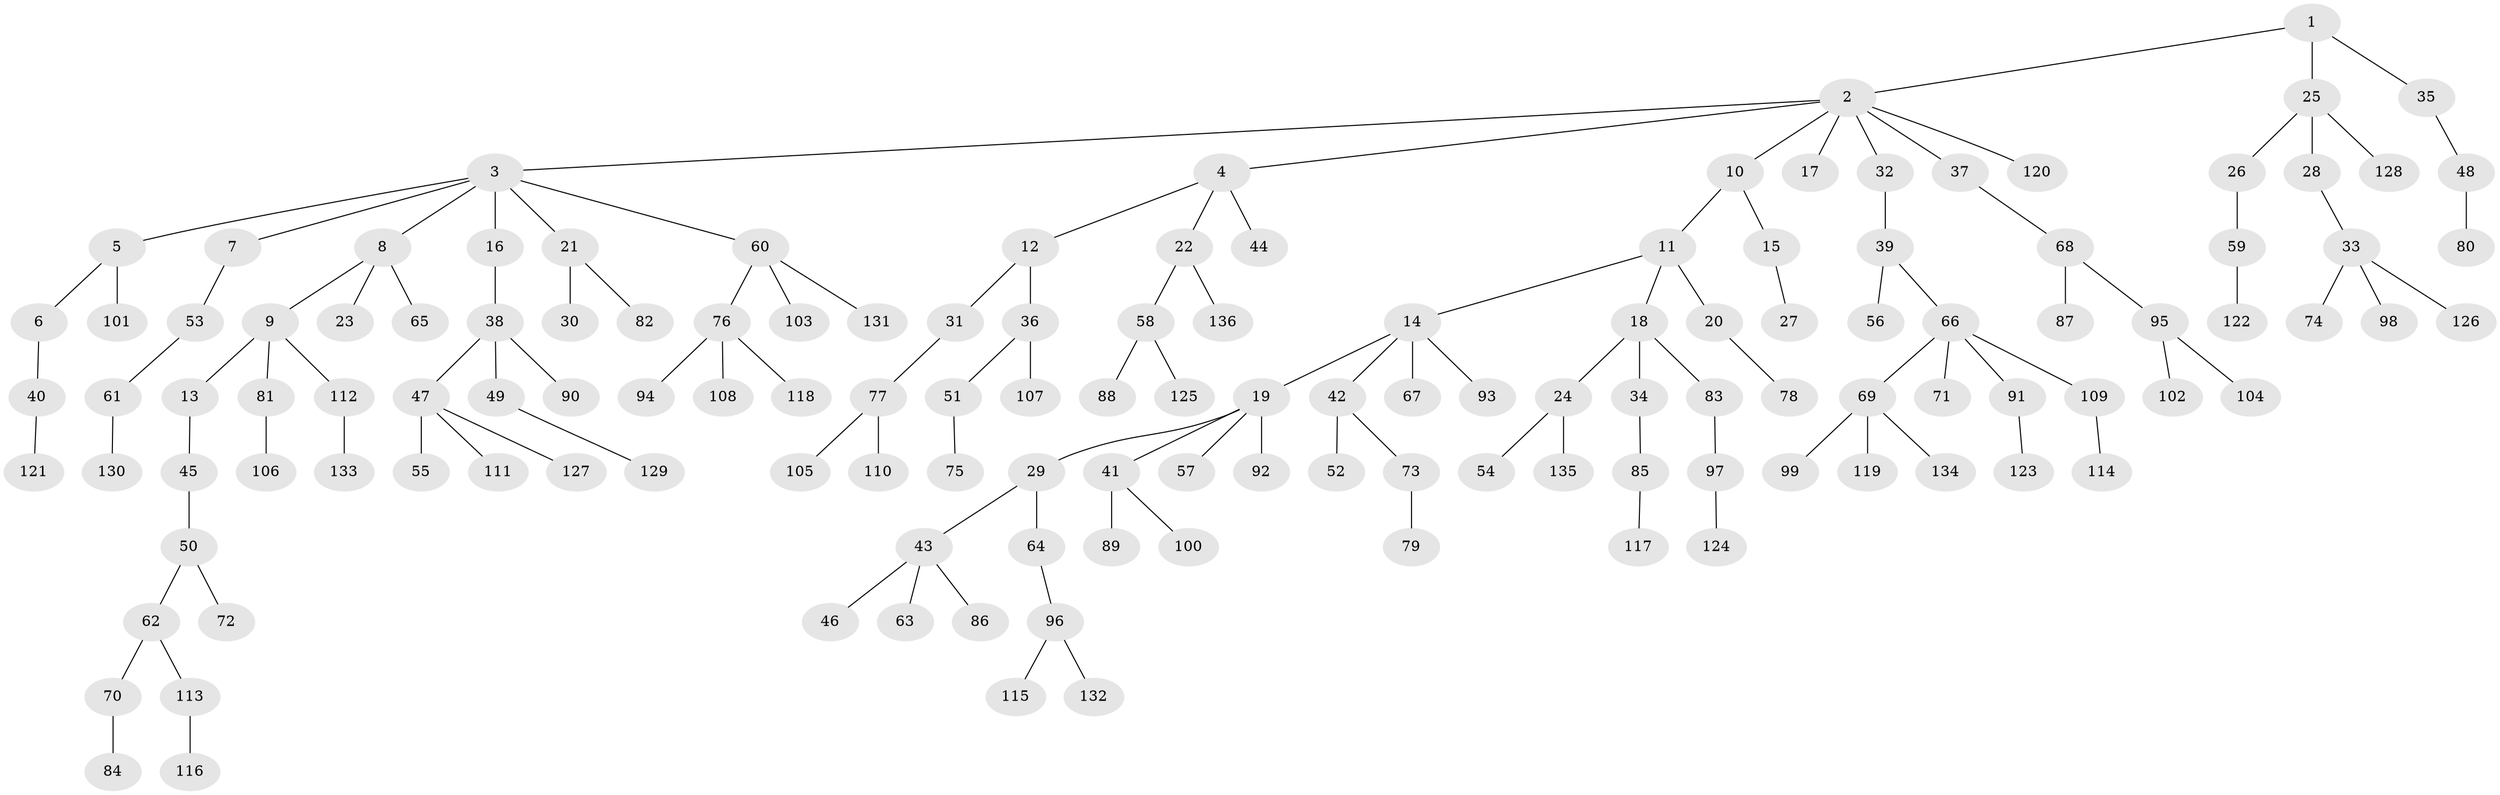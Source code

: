 // coarse degree distribution, {9: 0.010869565217391304, 7: 0.010869565217391304, 5: 0.03260869565217391, 3: 0.10869565217391304, 2: 0.22826086956521738, 4: 0.06521739130434782, 1: 0.532608695652174, 6: 0.010869565217391304}
// Generated by graph-tools (version 1.1) at 2025/52/02/27/25 19:52:13]
// undirected, 136 vertices, 135 edges
graph export_dot {
graph [start="1"]
  node [color=gray90,style=filled];
  1;
  2;
  3;
  4;
  5;
  6;
  7;
  8;
  9;
  10;
  11;
  12;
  13;
  14;
  15;
  16;
  17;
  18;
  19;
  20;
  21;
  22;
  23;
  24;
  25;
  26;
  27;
  28;
  29;
  30;
  31;
  32;
  33;
  34;
  35;
  36;
  37;
  38;
  39;
  40;
  41;
  42;
  43;
  44;
  45;
  46;
  47;
  48;
  49;
  50;
  51;
  52;
  53;
  54;
  55;
  56;
  57;
  58;
  59;
  60;
  61;
  62;
  63;
  64;
  65;
  66;
  67;
  68;
  69;
  70;
  71;
  72;
  73;
  74;
  75;
  76;
  77;
  78;
  79;
  80;
  81;
  82;
  83;
  84;
  85;
  86;
  87;
  88;
  89;
  90;
  91;
  92;
  93;
  94;
  95;
  96;
  97;
  98;
  99;
  100;
  101;
  102;
  103;
  104;
  105;
  106;
  107;
  108;
  109;
  110;
  111;
  112;
  113;
  114;
  115;
  116;
  117;
  118;
  119;
  120;
  121;
  122;
  123;
  124;
  125;
  126;
  127;
  128;
  129;
  130;
  131;
  132;
  133;
  134;
  135;
  136;
  1 -- 2;
  1 -- 25;
  1 -- 35;
  2 -- 3;
  2 -- 4;
  2 -- 10;
  2 -- 17;
  2 -- 32;
  2 -- 37;
  2 -- 120;
  3 -- 5;
  3 -- 7;
  3 -- 8;
  3 -- 16;
  3 -- 21;
  3 -- 60;
  4 -- 12;
  4 -- 22;
  4 -- 44;
  5 -- 6;
  5 -- 101;
  6 -- 40;
  7 -- 53;
  8 -- 9;
  8 -- 23;
  8 -- 65;
  9 -- 13;
  9 -- 81;
  9 -- 112;
  10 -- 11;
  10 -- 15;
  11 -- 14;
  11 -- 18;
  11 -- 20;
  12 -- 31;
  12 -- 36;
  13 -- 45;
  14 -- 19;
  14 -- 42;
  14 -- 67;
  14 -- 93;
  15 -- 27;
  16 -- 38;
  18 -- 24;
  18 -- 34;
  18 -- 83;
  19 -- 29;
  19 -- 41;
  19 -- 57;
  19 -- 92;
  20 -- 78;
  21 -- 30;
  21 -- 82;
  22 -- 58;
  22 -- 136;
  24 -- 54;
  24 -- 135;
  25 -- 26;
  25 -- 28;
  25 -- 128;
  26 -- 59;
  28 -- 33;
  29 -- 43;
  29 -- 64;
  31 -- 77;
  32 -- 39;
  33 -- 74;
  33 -- 98;
  33 -- 126;
  34 -- 85;
  35 -- 48;
  36 -- 51;
  36 -- 107;
  37 -- 68;
  38 -- 47;
  38 -- 49;
  38 -- 90;
  39 -- 56;
  39 -- 66;
  40 -- 121;
  41 -- 89;
  41 -- 100;
  42 -- 52;
  42 -- 73;
  43 -- 46;
  43 -- 63;
  43 -- 86;
  45 -- 50;
  47 -- 55;
  47 -- 111;
  47 -- 127;
  48 -- 80;
  49 -- 129;
  50 -- 62;
  50 -- 72;
  51 -- 75;
  53 -- 61;
  58 -- 88;
  58 -- 125;
  59 -- 122;
  60 -- 76;
  60 -- 103;
  60 -- 131;
  61 -- 130;
  62 -- 70;
  62 -- 113;
  64 -- 96;
  66 -- 69;
  66 -- 71;
  66 -- 91;
  66 -- 109;
  68 -- 87;
  68 -- 95;
  69 -- 99;
  69 -- 119;
  69 -- 134;
  70 -- 84;
  73 -- 79;
  76 -- 94;
  76 -- 108;
  76 -- 118;
  77 -- 105;
  77 -- 110;
  81 -- 106;
  83 -- 97;
  85 -- 117;
  91 -- 123;
  95 -- 102;
  95 -- 104;
  96 -- 115;
  96 -- 132;
  97 -- 124;
  109 -- 114;
  112 -- 133;
  113 -- 116;
}
